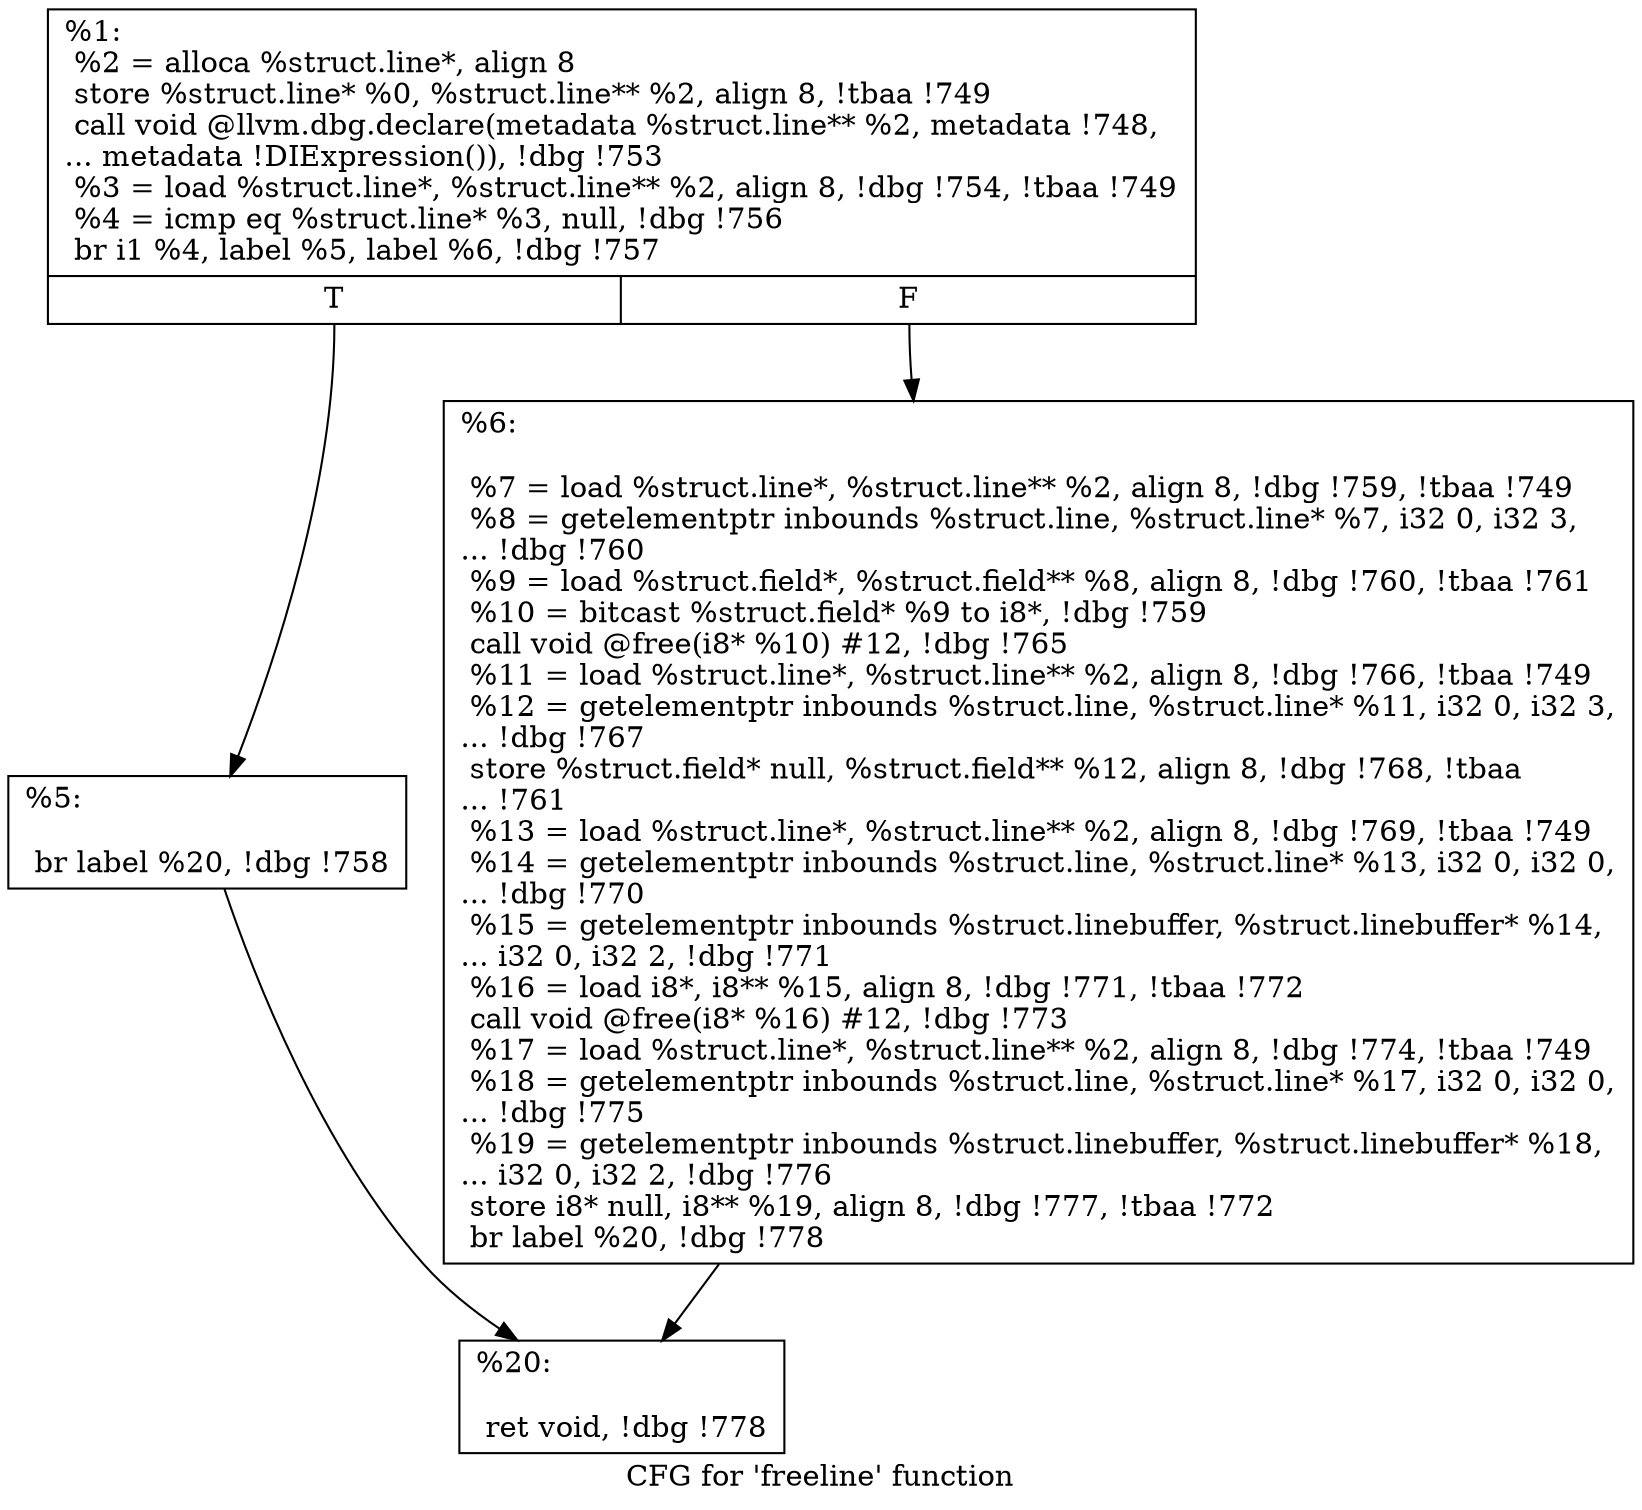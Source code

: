 digraph "CFG for 'freeline' function" {
	label="CFG for 'freeline' function";

	Node0xcdb490 [shape=record,label="{%1:\l  %2 = alloca %struct.line*, align 8\l  store %struct.line* %0, %struct.line** %2, align 8, !tbaa !749\l  call void @llvm.dbg.declare(metadata %struct.line** %2, metadata !748,\l... metadata !DIExpression()), !dbg !753\l  %3 = load %struct.line*, %struct.line** %2, align 8, !dbg !754, !tbaa !749\l  %4 = icmp eq %struct.line* %3, null, !dbg !756\l  br i1 %4, label %5, label %6, !dbg !757\l|{<s0>T|<s1>F}}"];
	Node0xcdb490:s0 -> Node0xce09f0;
	Node0xcdb490:s1 -> Node0xce0a40;
	Node0xce09f0 [shape=record,label="{%5:\l\l  br label %20, !dbg !758\l}"];
	Node0xce09f0 -> Node0xce0a90;
	Node0xce0a40 [shape=record,label="{%6:\l\l  %7 = load %struct.line*, %struct.line** %2, align 8, !dbg !759, !tbaa !749\l  %8 = getelementptr inbounds %struct.line, %struct.line* %7, i32 0, i32 3,\l... !dbg !760\l  %9 = load %struct.field*, %struct.field** %8, align 8, !dbg !760, !tbaa !761\l  %10 = bitcast %struct.field* %9 to i8*, !dbg !759\l  call void @free(i8* %10) #12, !dbg !765\l  %11 = load %struct.line*, %struct.line** %2, align 8, !dbg !766, !tbaa !749\l  %12 = getelementptr inbounds %struct.line, %struct.line* %11, i32 0, i32 3,\l... !dbg !767\l  store %struct.field* null, %struct.field** %12, align 8, !dbg !768, !tbaa\l... !761\l  %13 = load %struct.line*, %struct.line** %2, align 8, !dbg !769, !tbaa !749\l  %14 = getelementptr inbounds %struct.line, %struct.line* %13, i32 0, i32 0,\l... !dbg !770\l  %15 = getelementptr inbounds %struct.linebuffer, %struct.linebuffer* %14,\l... i32 0, i32 2, !dbg !771\l  %16 = load i8*, i8** %15, align 8, !dbg !771, !tbaa !772\l  call void @free(i8* %16) #12, !dbg !773\l  %17 = load %struct.line*, %struct.line** %2, align 8, !dbg !774, !tbaa !749\l  %18 = getelementptr inbounds %struct.line, %struct.line* %17, i32 0, i32 0,\l... !dbg !775\l  %19 = getelementptr inbounds %struct.linebuffer, %struct.linebuffer* %18,\l... i32 0, i32 2, !dbg !776\l  store i8* null, i8** %19, align 8, !dbg !777, !tbaa !772\l  br label %20, !dbg !778\l}"];
	Node0xce0a40 -> Node0xce0a90;
	Node0xce0a90 [shape=record,label="{%20:\l\l  ret void, !dbg !778\l}"];
}

